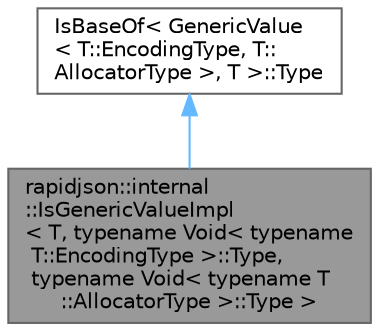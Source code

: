 digraph "rapidjson::internal::IsGenericValueImpl&lt; T, typename Void&lt; typename T::EncodingType &gt;::Type, typename Void&lt; typename T::AllocatorType &gt;::Type &gt;"
{
 // LATEX_PDF_SIZE
  bgcolor="transparent";
  edge [fontname=Helvetica,fontsize=10,labelfontname=Helvetica,labelfontsize=10];
  node [fontname=Helvetica,fontsize=10,shape=box,height=0.2,width=0.4];
  Node1 [id="Node000001",label="rapidjson::internal\l::IsGenericValueImpl\l\< T, typename Void\< typename\l T::EncodingType \>::Type,\l typename Void\< typename T\l::AllocatorType \>::Type \>",height=0.2,width=0.4,color="gray40", fillcolor="grey60", style="filled", fontcolor="black",tooltip=" "];
  Node2 -> Node1 [id="edge1_Node000001_Node000002",dir="back",color="steelblue1",style="solid",tooltip=" "];
  Node2 [id="Node000002",label="IsBaseOf\< GenericValue\l\< T::EncodingType, T::\lAllocatorType \>, T \>::Type",height=0.2,width=0.4,color="gray40", fillcolor="white", style="filled",tooltip=" "];
}
